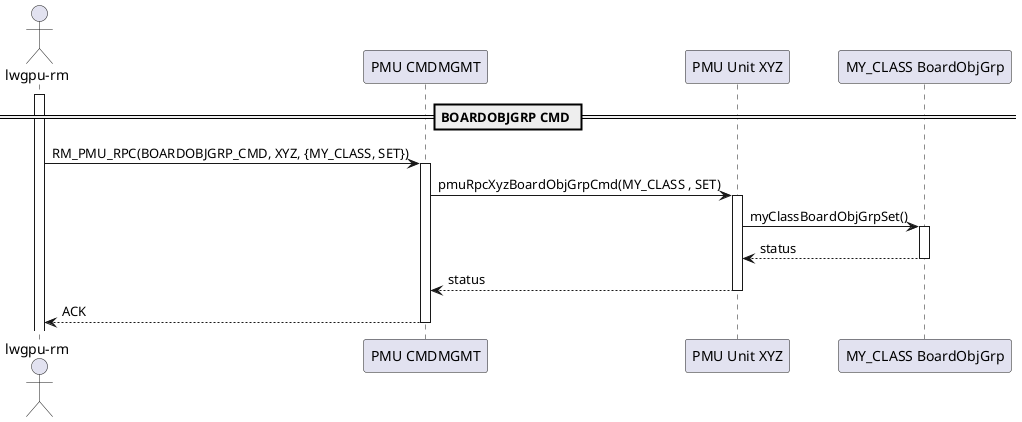 @startuml{BoardObjGrpCmdExample.png} "BoardObjGrpCmd Example"
actor "lwgpu-rm" as RM
participant "PMU CMDMGMT" as CMDMGMT
participant "PMU Unit XYZ" as UNIT_XYZ
participant "MY_CLASS BoardObjGrp" as MY_CLASS

activate RM
== BOARDOBJGRP CMD ==
RM  ->  CMDMGMT : RM_PMU_RPC(BOARDOBJGRP_CMD, XYZ, {MY_CLASS, SET})
activate CMDMGMT
CMDMGMT -> UNIT_XYZ : pmuRpcXyzBoardObjGrpCmd(MY_CLASS , SET)
activate UNIT_XYZ
UNIT_XYZ -> MY_CLASS : myClassBoardObjGrpSet()
activate MY_CLASS
UNIT_XYZ <-- MY_CLASS : status
deactivate MY_CLASS
CMDMGMT <-- UNIT_XYZ : status
deactivate UNIT_XYZ
RM  <-- CMDMGMT : ACK
deactivate CMDMGMT

@enduml